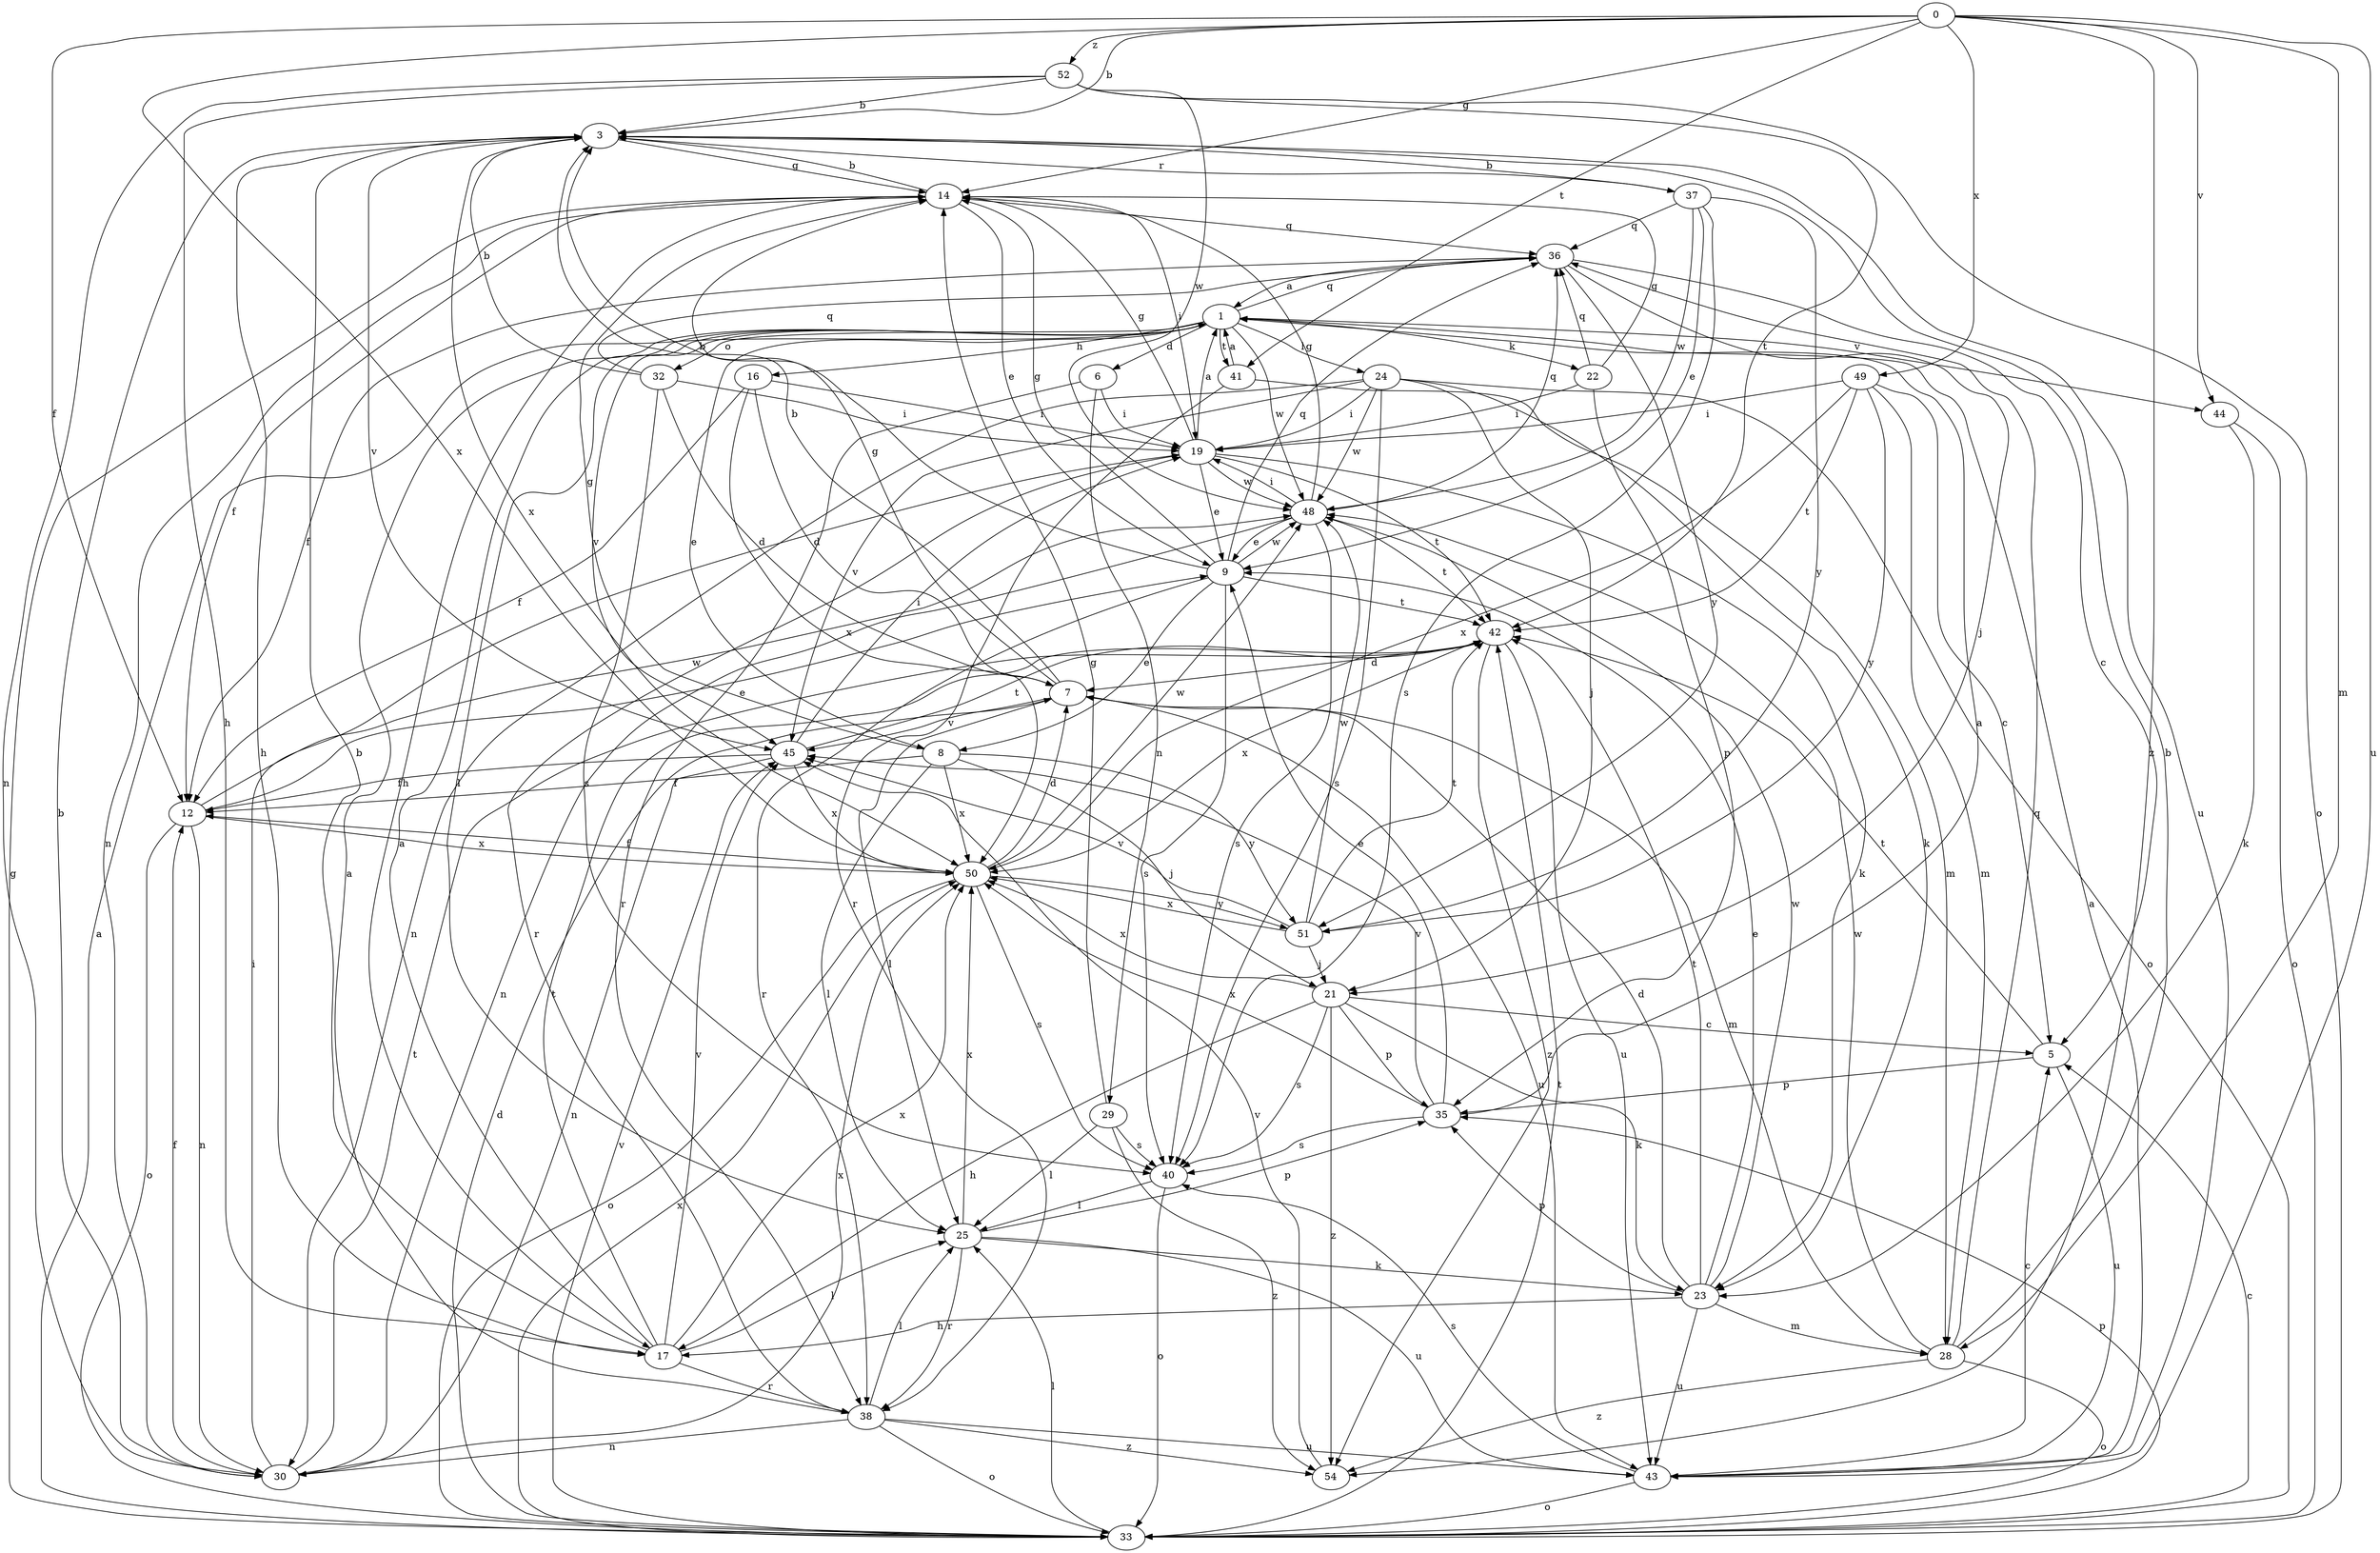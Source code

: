 strict digraph  {
0;
1;
3;
5;
6;
7;
8;
9;
12;
14;
16;
17;
19;
21;
22;
23;
24;
25;
28;
29;
30;
32;
33;
35;
36;
37;
38;
40;
41;
42;
43;
44;
45;
48;
49;
50;
51;
52;
54;
0 -> 3  [label=b];
0 -> 12  [label=f];
0 -> 14  [label=g];
0 -> 28  [label=m];
0 -> 41  [label=t];
0 -> 43  [label=u];
0 -> 44  [label=v];
0 -> 49  [label=x];
0 -> 50  [label=x];
0 -> 52  [label=z];
0 -> 54  [label=z];
1 -> 6  [label=d];
1 -> 8  [label=e];
1 -> 16  [label=h];
1 -> 22  [label=k];
1 -> 24  [label=l];
1 -> 25  [label=l];
1 -> 32  [label=o];
1 -> 36  [label=q];
1 -> 41  [label=t];
1 -> 44  [label=v];
1 -> 45  [label=v];
1 -> 48  [label=w];
3 -> 14  [label=g];
3 -> 17  [label=h];
3 -> 37  [label=r];
3 -> 43  [label=u];
3 -> 45  [label=v];
3 -> 50  [label=x];
5 -> 35  [label=p];
5 -> 42  [label=t];
5 -> 43  [label=u];
6 -> 19  [label=i];
6 -> 29  [label=n];
6 -> 38  [label=r];
7 -> 3  [label=b];
7 -> 14  [label=g];
7 -> 25  [label=l];
7 -> 28  [label=m];
7 -> 43  [label=u];
7 -> 45  [label=v];
8 -> 12  [label=f];
8 -> 14  [label=g];
8 -> 21  [label=j];
8 -> 25  [label=l];
8 -> 50  [label=x];
8 -> 51  [label=y];
9 -> 3  [label=b];
9 -> 8  [label=e];
9 -> 14  [label=g];
9 -> 36  [label=q];
9 -> 38  [label=r];
9 -> 40  [label=s];
9 -> 42  [label=t];
9 -> 48  [label=w];
12 -> 9  [label=e];
12 -> 30  [label=n];
12 -> 33  [label=o];
12 -> 48  [label=w];
12 -> 50  [label=x];
14 -> 3  [label=b];
14 -> 9  [label=e];
14 -> 12  [label=f];
14 -> 17  [label=h];
14 -> 19  [label=i];
14 -> 30  [label=n];
14 -> 36  [label=q];
16 -> 7  [label=d];
16 -> 12  [label=f];
16 -> 19  [label=i];
16 -> 50  [label=x];
17 -> 1  [label=a];
17 -> 3  [label=b];
17 -> 25  [label=l];
17 -> 38  [label=r];
17 -> 42  [label=t];
17 -> 45  [label=v];
17 -> 50  [label=x];
19 -> 1  [label=a];
19 -> 9  [label=e];
19 -> 14  [label=g];
19 -> 23  [label=k];
19 -> 38  [label=r];
19 -> 42  [label=t];
19 -> 48  [label=w];
21 -> 5  [label=c];
21 -> 17  [label=h];
21 -> 23  [label=k];
21 -> 35  [label=p];
21 -> 40  [label=s];
21 -> 50  [label=x];
21 -> 54  [label=z];
22 -> 14  [label=g];
22 -> 19  [label=i];
22 -> 35  [label=p];
22 -> 36  [label=q];
23 -> 7  [label=d];
23 -> 9  [label=e];
23 -> 17  [label=h];
23 -> 28  [label=m];
23 -> 35  [label=p];
23 -> 42  [label=t];
23 -> 43  [label=u];
23 -> 48  [label=w];
24 -> 19  [label=i];
24 -> 21  [label=j];
24 -> 23  [label=k];
24 -> 30  [label=n];
24 -> 33  [label=o];
24 -> 40  [label=s];
24 -> 45  [label=v];
24 -> 48  [label=w];
25 -> 23  [label=k];
25 -> 35  [label=p];
25 -> 38  [label=r];
25 -> 43  [label=u];
25 -> 50  [label=x];
28 -> 3  [label=b];
28 -> 33  [label=o];
28 -> 36  [label=q];
28 -> 48  [label=w];
28 -> 54  [label=z];
29 -> 14  [label=g];
29 -> 25  [label=l];
29 -> 40  [label=s];
29 -> 54  [label=z];
30 -> 3  [label=b];
30 -> 12  [label=f];
30 -> 19  [label=i];
30 -> 42  [label=t];
30 -> 50  [label=x];
32 -> 3  [label=b];
32 -> 7  [label=d];
32 -> 19  [label=i];
32 -> 36  [label=q];
32 -> 40  [label=s];
33 -> 1  [label=a];
33 -> 5  [label=c];
33 -> 7  [label=d];
33 -> 14  [label=g];
33 -> 25  [label=l];
33 -> 35  [label=p];
33 -> 42  [label=t];
33 -> 45  [label=v];
33 -> 50  [label=x];
35 -> 1  [label=a];
35 -> 9  [label=e];
35 -> 40  [label=s];
35 -> 45  [label=v];
35 -> 50  [label=x];
36 -> 1  [label=a];
36 -> 5  [label=c];
36 -> 12  [label=f];
36 -> 21  [label=j];
36 -> 51  [label=y];
37 -> 3  [label=b];
37 -> 9  [label=e];
37 -> 36  [label=q];
37 -> 40  [label=s];
37 -> 48  [label=w];
37 -> 51  [label=y];
38 -> 1  [label=a];
38 -> 25  [label=l];
38 -> 30  [label=n];
38 -> 33  [label=o];
38 -> 43  [label=u];
38 -> 54  [label=z];
40 -> 25  [label=l];
40 -> 33  [label=o];
41 -> 1  [label=a];
41 -> 28  [label=m];
41 -> 38  [label=r];
42 -> 7  [label=d];
42 -> 43  [label=u];
42 -> 50  [label=x];
42 -> 54  [label=z];
43 -> 1  [label=a];
43 -> 5  [label=c];
43 -> 33  [label=o];
43 -> 40  [label=s];
44 -> 23  [label=k];
44 -> 33  [label=o];
45 -> 12  [label=f];
45 -> 19  [label=i];
45 -> 30  [label=n];
45 -> 42  [label=t];
45 -> 50  [label=x];
48 -> 9  [label=e];
48 -> 14  [label=g];
48 -> 19  [label=i];
48 -> 30  [label=n];
48 -> 36  [label=q];
48 -> 40  [label=s];
48 -> 42  [label=t];
49 -> 5  [label=c];
49 -> 19  [label=i];
49 -> 28  [label=m];
49 -> 42  [label=t];
49 -> 50  [label=x];
49 -> 51  [label=y];
50 -> 7  [label=d];
50 -> 12  [label=f];
50 -> 33  [label=o];
50 -> 40  [label=s];
50 -> 48  [label=w];
50 -> 51  [label=y];
51 -> 21  [label=j];
51 -> 42  [label=t];
51 -> 45  [label=v];
51 -> 48  [label=w];
51 -> 50  [label=x];
52 -> 3  [label=b];
52 -> 17  [label=h];
52 -> 30  [label=n];
52 -> 33  [label=o];
52 -> 42  [label=t];
52 -> 48  [label=w];
54 -> 45  [label=v];
}
